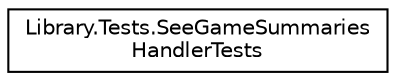 digraph "Graphical Class Hierarchy"
{
 // INTERACTIVE_SVG=YES
 // LATEX_PDF_SIZE
  edge [fontname="Helvetica",fontsize="10",labelfontname="Helvetica",labelfontsize="10"];
  node [fontname="Helvetica",fontsize="10",shape=record];
  rankdir="LR";
  Node0 [label="Library.Tests.SeeGameSummaries\lHandlerTests",height=0.2,width=0.4,color="black", fillcolor="white", style="filled",URL="$classLibrary_1_1Tests_1_1SeeGameSummariesHandlerTests.html",tooltip=" "];
}
